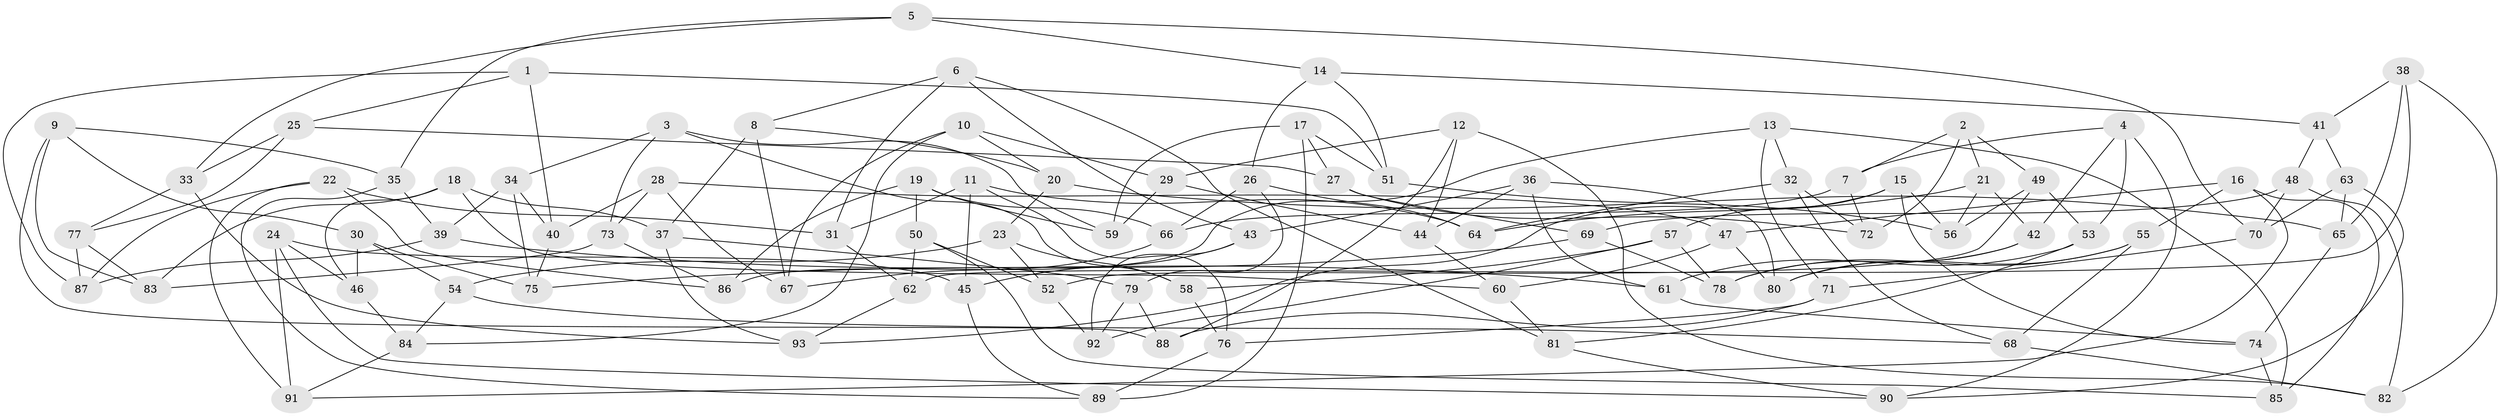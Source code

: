 // coarse degree distribution, {5: 0.07692307692307693, 6: 0.18461538461538463, 4: 0.676923076923077, 10: 0.015384615384615385, 12: 0.015384615384615385, 8: 0.015384615384615385, 3: 0.015384615384615385}
// Generated by graph-tools (version 1.1) at 2025/20/03/04/25 18:20:49]
// undirected, 93 vertices, 186 edges
graph export_dot {
graph [start="1"]
  node [color=gray90,style=filled];
  1;
  2;
  3;
  4;
  5;
  6;
  7;
  8;
  9;
  10;
  11;
  12;
  13;
  14;
  15;
  16;
  17;
  18;
  19;
  20;
  21;
  22;
  23;
  24;
  25;
  26;
  27;
  28;
  29;
  30;
  31;
  32;
  33;
  34;
  35;
  36;
  37;
  38;
  39;
  40;
  41;
  42;
  43;
  44;
  45;
  46;
  47;
  48;
  49;
  50;
  51;
  52;
  53;
  54;
  55;
  56;
  57;
  58;
  59;
  60;
  61;
  62;
  63;
  64;
  65;
  66;
  67;
  68;
  69;
  70;
  71;
  72;
  73;
  74;
  75;
  76;
  77;
  78;
  79;
  80;
  81;
  82;
  83;
  84;
  85;
  86;
  87;
  88;
  89;
  90;
  91;
  92;
  93;
  1 -- 87;
  1 -- 40;
  1 -- 25;
  1 -- 51;
  2 -- 49;
  2 -- 21;
  2 -- 72;
  2 -- 7;
  3 -- 73;
  3 -- 58;
  3 -- 59;
  3 -- 34;
  4 -- 53;
  4 -- 42;
  4 -- 90;
  4 -- 7;
  5 -- 35;
  5 -- 70;
  5 -- 14;
  5 -- 33;
  6 -- 81;
  6 -- 8;
  6 -- 31;
  6 -- 43;
  7 -- 72;
  7 -- 66;
  8 -- 67;
  8 -- 20;
  8 -- 37;
  9 -- 83;
  9 -- 35;
  9 -- 30;
  9 -- 88;
  10 -- 29;
  10 -- 84;
  10 -- 67;
  10 -- 20;
  11 -- 64;
  11 -- 45;
  11 -- 31;
  11 -- 76;
  12 -- 88;
  12 -- 29;
  12 -- 44;
  12 -- 82;
  13 -- 86;
  13 -- 71;
  13 -- 32;
  13 -- 85;
  14 -- 41;
  14 -- 51;
  14 -- 26;
  15 -- 74;
  15 -- 57;
  15 -- 93;
  15 -- 56;
  16 -- 91;
  16 -- 47;
  16 -- 55;
  16 -- 85;
  17 -- 51;
  17 -- 89;
  17 -- 59;
  17 -- 27;
  18 -- 83;
  18 -- 46;
  18 -- 60;
  18 -- 37;
  19 -- 86;
  19 -- 66;
  19 -- 50;
  19 -- 59;
  20 -- 65;
  20 -- 23;
  21 -- 42;
  21 -- 64;
  21 -- 56;
  22 -- 31;
  22 -- 87;
  22 -- 91;
  22 -- 86;
  23 -- 54;
  23 -- 58;
  23 -- 52;
  24 -- 46;
  24 -- 91;
  24 -- 90;
  24 -- 45;
  25 -- 33;
  25 -- 77;
  25 -- 27;
  26 -- 79;
  26 -- 64;
  26 -- 66;
  27 -- 72;
  27 -- 69;
  28 -- 73;
  28 -- 47;
  28 -- 67;
  28 -- 40;
  29 -- 44;
  29 -- 59;
  30 -- 46;
  30 -- 75;
  30 -- 54;
  31 -- 62;
  32 -- 64;
  32 -- 72;
  32 -- 68;
  33 -- 77;
  33 -- 93;
  34 -- 75;
  34 -- 40;
  34 -- 39;
  35 -- 39;
  35 -- 89;
  36 -- 61;
  36 -- 80;
  36 -- 44;
  36 -- 43;
  37 -- 93;
  37 -- 79;
  38 -- 62;
  38 -- 82;
  38 -- 41;
  38 -- 65;
  39 -- 61;
  39 -- 87;
  40 -- 75;
  41 -- 48;
  41 -- 63;
  42 -- 78;
  42 -- 80;
  43 -- 92;
  43 -- 45;
  44 -- 60;
  45 -- 89;
  46 -- 84;
  47 -- 80;
  47 -- 60;
  48 -- 69;
  48 -- 70;
  48 -- 82;
  49 -- 52;
  49 -- 56;
  49 -- 53;
  50 -- 52;
  50 -- 62;
  50 -- 85;
  51 -- 56;
  52 -- 92;
  53 -- 81;
  53 -- 61;
  54 -- 68;
  54 -- 84;
  55 -- 68;
  55 -- 78;
  55 -- 80;
  57 -- 58;
  57 -- 78;
  57 -- 92;
  58 -- 76;
  60 -- 81;
  61 -- 74;
  62 -- 93;
  63 -- 90;
  63 -- 65;
  63 -- 70;
  65 -- 74;
  66 -- 67;
  68 -- 82;
  69 -- 75;
  69 -- 78;
  70 -- 71;
  71 -- 88;
  71 -- 76;
  73 -- 86;
  73 -- 83;
  74 -- 85;
  76 -- 89;
  77 -- 83;
  77 -- 87;
  79 -- 92;
  79 -- 88;
  81 -- 90;
  84 -- 91;
}
